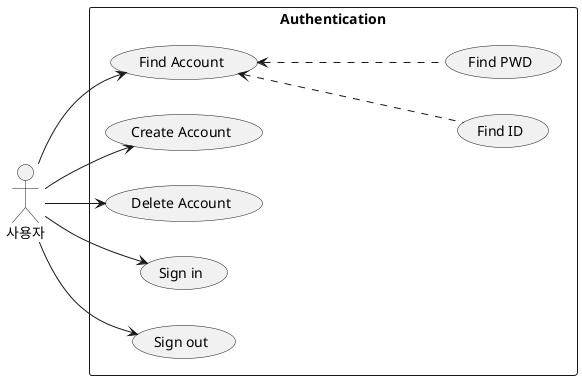 @startuml authenticaion

actor 사용자 as USER
left to right direction

rectangle Authentication {
    usecase "Create Account" as AUTH_CREATE
    usecase "Delete Account" as AUTH_DELETE

    usecase "Sign in" as AUTH_SIGN_IN
    usecase "Sign out" as AUTH_SIGN_OUT

    usecase "Find Account" as AUTH_FIND
    usecase "Find ID" as AUTH_FIND_ID
    usecase "Find PWD" as AUTH_FIND_PWD

    USER --> AUTH_CREATE
    USER --> AUTH_DELETE
    USER --> AUTH_FIND

    AUTH_FIND_ID ..up..> AUTH_FIND
    AUTH_FIND_PWD ..up..> AUTH_FIND

    USER --> AUTH_SIGN_IN
    USER --> AUTH_SIGN_OUT
}

@enduml